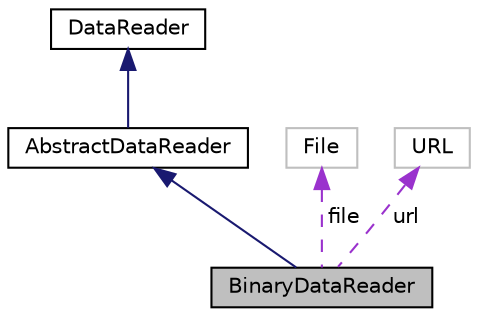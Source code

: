 digraph "BinaryDataReader"
{
 // INTERACTIVE_SVG=YES
  bgcolor="transparent";
  edge [fontname="Helvetica",fontsize="10",labelfontname="Helvetica",labelfontsize="10"];
  node [fontname="Helvetica",fontsize="10",shape=record];
  Node3 [label="BinaryDataReader",height=0.2,width=0.4,color="black", fillcolor="grey75", style="filled", fontcolor="black"];
  Node4 -> Node3 [dir="back",color="midnightblue",fontsize="10",style="solid",fontname="Helvetica"];
  Node4 [label="AbstractDataReader",height=0.2,width=0.4,color="black",URL="$df/d6f/classumontreal_1_1ssj_1_1util_1_1io_1_1AbstractDataReader.html",tooltip="This abstract class implements shared functionality for data readers. "];
  Node5 -> Node4 [dir="back",color="midnightblue",fontsize="10",style="solid",fontname="Helvetica"];
  Node5 [label="DataReader",height=0.2,width=0.4,color="black",URL="$d0/dad/interfaceumontreal_1_1ssj_1_1util_1_1io_1_1DataReader.html",tooltip="Data reader interface. "];
  Node6 -> Node3 [dir="back",color="darkorchid3",fontsize="10",style="dashed",label=" file" ,fontname="Helvetica"];
  Node6 [label="File",height=0.2,width=0.4,color="grey75"];
  Node7 -> Node3 [dir="back",color="darkorchid3",fontsize="10",style="dashed",label=" url" ,fontname="Helvetica"];
  Node7 [label="URL",height=0.2,width=0.4,color="grey75"];
}

